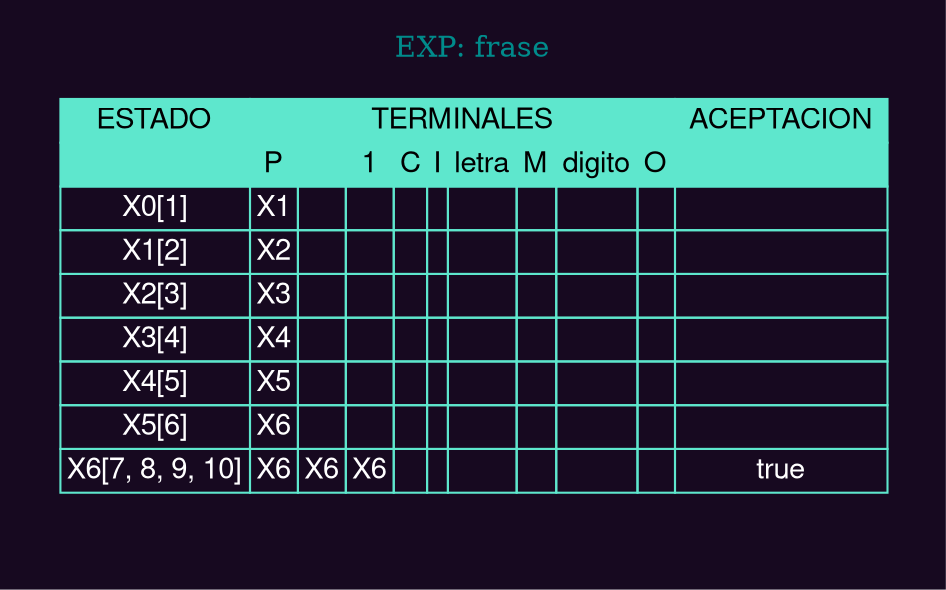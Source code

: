 digraph G {

    fontcolor="cyan4"
    bgcolor="#170920"
    node [fontname="Helvetica,Arial,sans-serif", shape=none, ordering="in"]
    label=" "

    subgraph cluster01{
        color="#170920"
        label="EXP: frase"
        n0 [label = <
                <table border="0" cellspacing="0" cellborder="1" color="#5ee7cd">
                    <tr>
                    <td  align="center" bgcolor="#5ee7cd"><font color="black"> ESTADO </font></td>
                    <td  colspan="9" align="center" bgcolor="#5ee7cd"><font color="black"> TERMINALES </font></td>
                    <td  align="center" bgcolor="#5ee7cd"><font color="black"> ACEPTACION </font></td>
                    </tr>
                    <tr>
                    <td  align="center" bgcolor="#5ee7cd"><font color="black">  </font></td>
                    <td  align="center" bgcolor="#5ee7cd"><font color="black">P</font></td>
                    <td  align="center" bgcolor="#5ee7cd"><font color="black"> </font></td>
                    <td  align="center" bgcolor="#5ee7cd"><font color="black">1</font></td>
                    <td  align="center" bgcolor="#5ee7cd"><font color="black">C</font></td>
                    <td  align="center" bgcolor="#5ee7cd"><font color="black">I</font></td>
                    <td  align="center" bgcolor="#5ee7cd"><font color="black">letra</font></td>
                    <td  align="center" bgcolor="#5ee7cd"><font color="black">M</font></td>
                    <td  align="center" bgcolor="#5ee7cd"><font color="black">digito</font></td>
                    <td  align="center" bgcolor="#5ee7cd"><font color="black">O</font></td>
                    <td  align="center" bgcolor="#5ee7cd"><font color="black">  </font></td>
                    </tr>
<tr>
                    <td><font color="white" align="center">X0[1]</font></td>
                    <td align="center"><font color="white">X1</font></td>
                    <td align="center"><font color="white"> </font></td>
                    <td align="center"><font color="white"> </font></td>
                    <td align="center"><font color="white"> </font></td>
                    <td align="center"><font color="white"> </font></td>
                    <td align="center"><font color="white"> </font></td>
                    <td align="center"><font color="white"> </font></td>
                    <td align="center"><font color="white"> </font></td>
                    <td align="center"><font color="white"> </font></td>
                    <td ><font color="white" align="center"> </font></td>
                    </tr><tr>
                    <td><font color="white" align="center">X1[2]</font></td>
                    <td align="center"><font color="white">X2</font></td>
                    <td align="center"><font color="white"> </font></td>
                    <td align="center"><font color="white"> </font></td>
                    <td align="center"><font color="white"> </font></td>
                    <td align="center"><font color="white"> </font></td>
                    <td align="center"><font color="white"> </font></td>
                    <td align="center"><font color="white"> </font></td>
                    <td align="center"><font color="white"> </font></td>
                    <td align="center"><font color="white"> </font></td>
                    <td ><font color="white" align="center"> </font></td>
                    </tr><tr>
                    <td><font color="white" align="center">X2[3]</font></td>
                    <td align="center"><font color="white">X3</font></td>
                    <td align="center"><font color="white"> </font></td>
                    <td align="center"><font color="white"> </font></td>
                    <td align="center"><font color="white"> </font></td>
                    <td align="center"><font color="white"> </font></td>
                    <td align="center"><font color="white"> </font></td>
                    <td align="center"><font color="white"> </font></td>
                    <td align="center"><font color="white"> </font></td>
                    <td align="center"><font color="white"> </font></td>
                    <td ><font color="white" align="center"> </font></td>
                    </tr><tr>
                    <td><font color="white" align="center">X3[4]</font></td>
                    <td align="center"><font color="white">X4</font></td>
                    <td align="center"><font color="white"> </font></td>
                    <td align="center"><font color="white"> </font></td>
                    <td align="center"><font color="white"> </font></td>
                    <td align="center"><font color="white"> </font></td>
                    <td align="center"><font color="white"> </font></td>
                    <td align="center"><font color="white"> </font></td>
                    <td align="center"><font color="white"> </font></td>
                    <td align="center"><font color="white"> </font></td>
                    <td ><font color="white" align="center"> </font></td>
                    </tr><tr>
                    <td><font color="white" align="center">X4[5]</font></td>
                    <td align="center"><font color="white">X5</font></td>
                    <td align="center"><font color="white"> </font></td>
                    <td align="center"><font color="white"> </font></td>
                    <td align="center"><font color="white"> </font></td>
                    <td align="center"><font color="white"> </font></td>
                    <td align="center"><font color="white"> </font></td>
                    <td align="center"><font color="white"> </font></td>
                    <td align="center"><font color="white"> </font></td>
                    <td align="center"><font color="white"> </font></td>
                    <td ><font color="white" align="center"> </font></td>
                    </tr><tr>
                    <td><font color="white" align="center">X5[6]</font></td>
                    <td align="center"><font color="white">X6</font></td>
                    <td align="center"><font color="white"> </font></td>
                    <td align="center"><font color="white"> </font></td>
                    <td align="center"><font color="white"> </font></td>
                    <td align="center"><font color="white"> </font></td>
                    <td align="center"><font color="white"> </font></td>
                    <td align="center"><font color="white"> </font></td>
                    <td align="center"><font color="white"> </font></td>
                    <td align="center"><font color="white"> </font></td>
                    <td ><font color="white" align="center"> </font></td>
                    </tr><tr>
                    <td><font color="white" align="center">X6[7, 8, 9, 10]</font></td>
                    <td align="center"><font color="white">X6</font></td>
                    <td align="center"><font color="white">X6</font></td>
                    <td align="center"><font color="white">X6</font></td>
                    <td align="center"><font color="white"> </font></td>
                    <td align="center"><font color="white"> </font></td>
                    <td align="center"><font color="white"> </font></td>
                    <td align="center"><font color="white"> </font></td>
                    <td align="center"><font color="white"> </font></td>
                    <td align="center"><font color="white"> </font></td>
                    <td ><font color="white" align="center">true</font></td>
                    </tr>                </table>
        > ] ; 
    }
}
